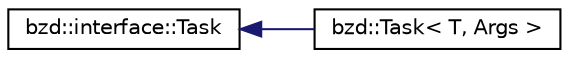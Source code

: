 digraph "Graphical Class Hierarchy"
{
  edge [fontname="Helvetica",fontsize="10",labelfontname="Helvetica",labelfontsize="10"];
  node [fontname="Helvetica",fontsize="10",shape=record];
  rankdir="LR";
  Node0 [label="bzd::interface::Task",height=0.2,width=0.4,color="black", fillcolor="white", style="filled",URL="$classbzd_1_1interface_1_1Task.html"];
  Node0 -> Node1 [dir="back",color="midnightblue",fontsize="10",style="solid",fontname="Helvetica"];
  Node1 [label="bzd::Task\< T, Args \>",height=0.2,width=0.4,color="black", fillcolor="white", style="filled",URL="$classbzd_1_1Task.html"];
}
